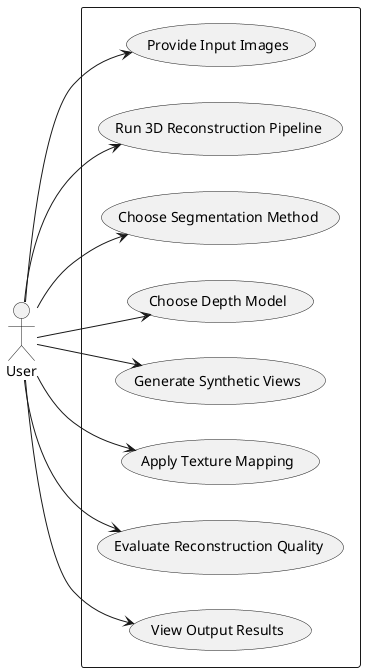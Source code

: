@startuml useCaseDiagram
actor User
left to right direction
rectangle {
  (Provide Input Images)
  (Run 3D Reconstruction Pipeline)
  (Choose Segmentation Method)
  (Choose Depth Model)
  (Generate Synthetic Views)
  (Apply Texture Mapping)
  (Evaluate Reconstruction Quality)
  (View Output Results)
}

User --> (Provide Input Images)
User --> (Run 3D Reconstruction Pipeline)
User --> (Choose Segmentation Method)
User --> (Choose Depth Model)
User --> (Generate Synthetic Views)
User --> (Apply Texture Mapping)
User --> (Evaluate Reconstruction Quality)
User --> (View Output Results)

@enduml
